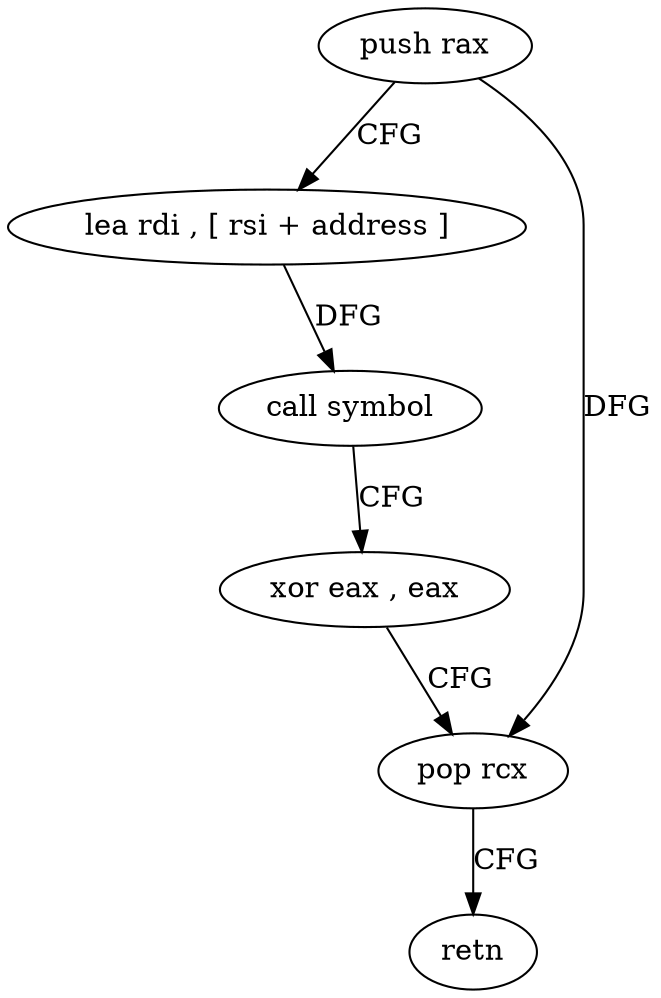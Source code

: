 digraph "func" {
"4228848" [label = "push rax" ]
"4228849" [label = "lea rdi , [ rsi + address ]" ]
"4228853" [label = "call symbol" ]
"4228858" [label = "xor eax , eax" ]
"4228860" [label = "pop rcx" ]
"4228861" [label = "retn" ]
"4228848" -> "4228849" [ label = "CFG" ]
"4228848" -> "4228860" [ label = "DFG" ]
"4228849" -> "4228853" [ label = "DFG" ]
"4228853" -> "4228858" [ label = "CFG" ]
"4228858" -> "4228860" [ label = "CFG" ]
"4228860" -> "4228861" [ label = "CFG" ]
}
